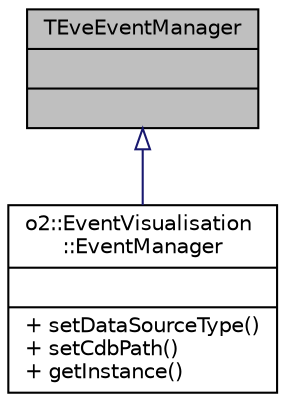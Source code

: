 digraph "TEveEventManager"
{
 // INTERACTIVE_SVG=YES
  bgcolor="transparent";
  edge [fontname="Helvetica",fontsize="10",labelfontname="Helvetica",labelfontsize="10"];
  node [fontname="Helvetica",fontsize="10",shape=record];
  Node1 [label="{TEveEventManager\n||}",height=0.2,width=0.4,color="black", fillcolor="grey75", style="filled" fontcolor="black"];
  Node1 -> Node2 [dir="back",color="midnightblue",fontsize="10",style="solid",arrowtail="onormal",fontname="Helvetica"];
  Node2 [label="{o2::EventVisualisation\l::EventManager\n||+ setDataSourceType()\l+ setCdbPath()\l+ getInstance()\l}",height=0.2,width=0.4,color="black",URL="$dd/d64/classo2_1_1EventVisualisation_1_1EventManager.html"];
}
